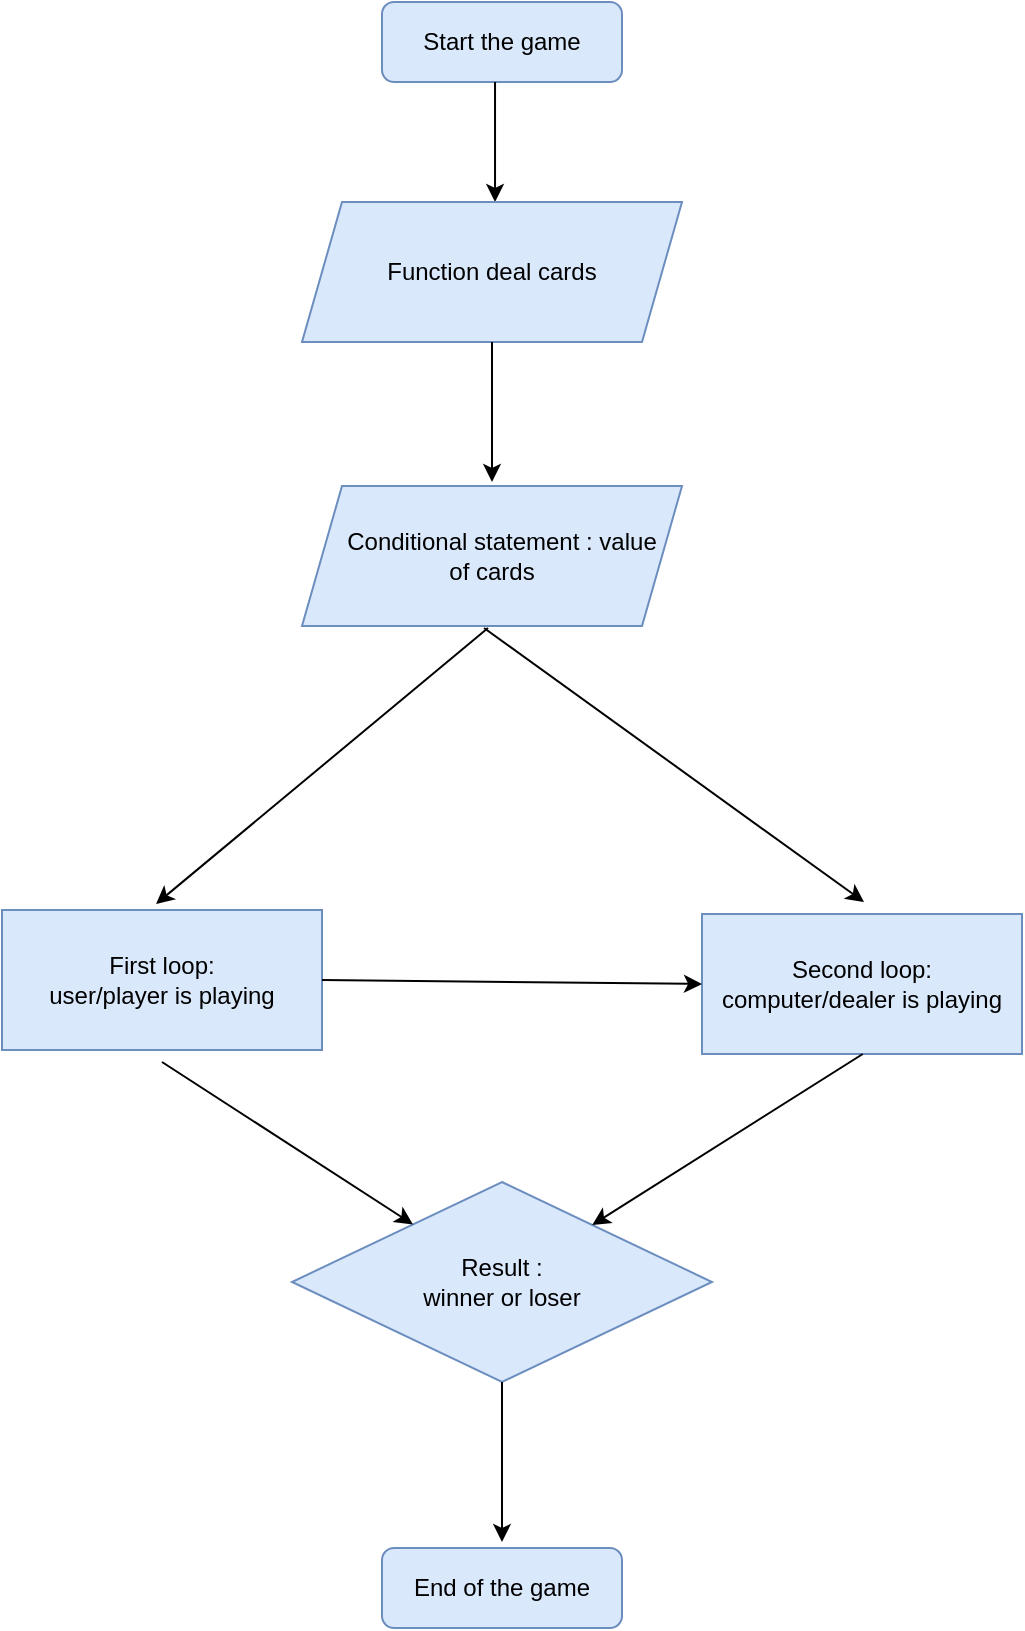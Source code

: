 <mxfile version="15.9.1"><diagram id="C5RBs43oDa-KdzZeNtuy" name="Page-1"><mxGraphModel dx="1609" dy="420" grid="1" gridSize="10" guides="1" tooltips="1" connect="1" arrows="1" fold="1" page="1" pageScale="1" pageWidth="827" pageHeight="1169" math="0" shadow="0"><root><mxCell id="WIyWlLk6GJQsqaUBKTNV-0"/><mxCell id="WIyWlLk6GJQsqaUBKTNV-1" parent="WIyWlLk6GJQsqaUBKTNV-0"/><mxCell id="WIyWlLk6GJQsqaUBKTNV-3" value="Start the game" style="rounded=1;whiteSpace=wrap;html=1;fontSize=12;glass=0;strokeWidth=1;shadow=0;fillColor=#dae8fc;strokeColor=#6c8ebf;" parent="WIyWlLk6GJQsqaUBKTNV-1" vertex="1"><mxGeometry x="180" y="80" width="120" height="40" as="geometry"/></mxCell><mxCell id="WIyWlLk6GJQsqaUBKTNV-5" value="No" style="edgeStyle=orthogonalEdgeStyle;rounded=0;html=1;jettySize=auto;orthogonalLoop=1;fontSize=11;endArrow=block;endFill=0;endSize=8;strokeWidth=1;shadow=0;labelBackgroundColor=none;" parent="WIyWlLk6GJQsqaUBKTNV-1" edge="1"><mxGeometry y="10" relative="1" as="geometry"><mxPoint as="offset"/><mxPoint x="270" y="210" as="sourcePoint"/><mxPoint x="320" y="210" as="targetPoint"/></mxGeometry></mxCell><mxCell id="i75ldBb8zcuz9x5hW8V3-11" value="" style="endArrow=classic;html=1;rounded=0;entryX=0.5;entryY=0;entryDx=0;entryDy=0;exitX=0.5;exitY=1;exitDx=0;exitDy=0;" edge="1" parent="WIyWlLk6GJQsqaUBKTNV-1"><mxGeometry width="50" height="50" relative="1" as="geometry"><mxPoint x="236.52" y="120" as="sourcePoint"/><mxPoint x="236.52" y="180" as="targetPoint"/></mxGeometry></mxCell><mxCell id="i75ldBb8zcuz9x5hW8V3-17" value="Function deal cards" style="shape=parallelogram;perimeter=parallelogramPerimeter;whiteSpace=wrap;html=1;fixedSize=1;fillColor=#dae8fc;strokeColor=#6c8ebf;" vertex="1" parent="WIyWlLk6GJQsqaUBKTNV-1"><mxGeometry x="140" y="180" width="190" height="70" as="geometry"/></mxCell><mxCell id="i75ldBb8zcuz9x5hW8V3-21" value="&lt;div&gt;First loop:&lt;/div&gt;&lt;div&gt;user/player is playing&lt;br&gt;&lt;/div&gt;" style="rounded=0;whiteSpace=wrap;html=1;fillColor=#dae8fc;strokeColor=#6c8ebf;" vertex="1" parent="WIyWlLk6GJQsqaUBKTNV-1"><mxGeometry x="-10" y="534" width="160" height="70" as="geometry"/></mxCell><mxCell id="i75ldBb8zcuz9x5hW8V3-24" value="&lt;div&gt;Second loop:&lt;/div&gt;&lt;div&gt;computer/dealer is playing&lt;br&gt;&lt;/div&gt;" style="rounded=0;whiteSpace=wrap;html=1;fillColor=#dae8fc;strokeColor=#6c8ebf;" vertex="1" parent="WIyWlLk6GJQsqaUBKTNV-1"><mxGeometry x="340" y="536" width="160" height="70" as="geometry"/></mxCell><mxCell id="i75ldBb8zcuz9x5hW8V3-25" value="" style="endArrow=classic;html=1;rounded=0;exitX=0.5;exitY=1;exitDx=0;exitDy=0;entryX=0.5;entryY=0;entryDx=0;entryDy=0;" edge="1" parent="WIyWlLk6GJQsqaUBKTNV-1"><mxGeometry width="50" height="50" relative="1" as="geometry"><mxPoint x="231" y="393" as="sourcePoint"/><mxPoint x="421" y="530" as="targetPoint"/></mxGeometry></mxCell><mxCell id="i75ldBb8zcuz9x5hW8V3-26" value="" style="endArrow=classic;html=1;rounded=0;exitX=0.5;exitY=1;exitDx=0;exitDy=0;entryX=0.5;entryY=0;entryDx=0;entryDy=0;" edge="1" parent="WIyWlLk6GJQsqaUBKTNV-1"><mxGeometry width="50" height="50" relative="1" as="geometry"><mxPoint x="233" y="393" as="sourcePoint"/><mxPoint x="67" y="531" as="targetPoint"/></mxGeometry></mxCell><mxCell id="i75ldBb8zcuz9x5hW8V3-30" value="" style="endArrow=classic;html=1;rounded=0;exitX=0.5;exitY=1;exitDx=0;exitDy=0;" edge="1" parent="WIyWlLk6GJQsqaUBKTNV-1" source="i75ldBb8zcuz9x5hW8V3-17"><mxGeometry width="50" height="50" relative="1" as="geometry"><mxPoint x="235" y="260" as="sourcePoint"/><mxPoint x="235" y="320" as="targetPoint"/><Array as="points"><mxPoint x="235" y="320"/></Array></mxGeometry></mxCell><mxCell id="i75ldBb8zcuz9x5hW8V3-31" value="&lt;div&gt;&amp;nbsp;&amp;nbsp; Conditional statement : value &lt;br&gt;&lt;/div&gt;&lt;div&gt;of cards&lt;/div&gt;" style="shape=parallelogram;perimeter=parallelogramPerimeter;whiteSpace=wrap;html=1;fixedSize=1;fillColor=#dae8fc;strokeColor=#6c8ebf;" vertex="1" parent="WIyWlLk6GJQsqaUBKTNV-1"><mxGeometry x="140" y="322" width="190" height="70" as="geometry"/></mxCell><mxCell id="i75ldBb8zcuz9x5hW8V3-32" value="&lt;div&gt;Result :&lt;/div&gt;&lt;div&gt;winner or loser&lt;br&gt;&lt;/div&gt;" style="rhombus;whiteSpace=wrap;html=1;fillColor=#dae8fc;strokeColor=#6c8ebf;" vertex="1" parent="WIyWlLk6GJQsqaUBKTNV-1"><mxGeometry x="135" y="670" width="210" height="100" as="geometry"/></mxCell><mxCell id="i75ldBb8zcuz9x5hW8V3-33" value="End of the game" style="rounded=1;whiteSpace=wrap;html=1;fontSize=12;glass=0;strokeWidth=1;shadow=0;fillColor=#dae8fc;strokeColor=#6c8ebf;" vertex="1" parent="WIyWlLk6GJQsqaUBKTNV-1"><mxGeometry x="180" y="853" width="120" height="40" as="geometry"/></mxCell><mxCell id="i75ldBb8zcuz9x5hW8V3-35" value="" style="endArrow=classic;html=1;rounded=0;exitX=1;exitY=0.5;exitDx=0;exitDy=0;entryX=0;entryY=0.5;entryDx=0;entryDy=0;" edge="1" parent="WIyWlLk6GJQsqaUBKTNV-1" source="i75ldBb8zcuz9x5hW8V3-21" target="i75ldBb8zcuz9x5hW8V3-24"><mxGeometry width="50" height="50" relative="1" as="geometry"><mxPoint x="250" y="630" as="sourcePoint"/><mxPoint x="300" y="580" as="targetPoint"/></mxGeometry></mxCell><mxCell id="i75ldBb8zcuz9x5hW8V3-36" value="" style="endArrow=classic;html=1;rounded=0;" edge="1" parent="WIyWlLk6GJQsqaUBKTNV-1" target="i75ldBb8zcuz9x5hW8V3-32"><mxGeometry width="50" height="50" relative="1" as="geometry"><mxPoint x="420.38" y="606" as="sourcePoint"/><mxPoint x="320.003" y="684.868" as="targetPoint"/></mxGeometry></mxCell><mxCell id="i75ldBb8zcuz9x5hW8V3-37" value="" style="endArrow=classic;html=1;rounded=0;" edge="1" parent="WIyWlLk6GJQsqaUBKTNV-1" target="i75ldBb8zcuz9x5hW8V3-32"><mxGeometry width="50" height="50" relative="1" as="geometry"><mxPoint x="70" y="610" as="sourcePoint"/><mxPoint x="300" y="580" as="targetPoint"/></mxGeometry></mxCell><mxCell id="i75ldBb8zcuz9x5hW8V3-38" value="" style="endArrow=classic;html=1;rounded=0;exitX=0.5;exitY=1;exitDx=0;exitDy=0;" edge="1" parent="WIyWlLk6GJQsqaUBKTNV-1" source="i75ldBb8zcuz9x5hW8V3-32"><mxGeometry width="50" height="50" relative="1" as="geometry"><mxPoint x="250" y="830" as="sourcePoint"/><mxPoint x="240" y="850" as="targetPoint"/><Array as="points"><mxPoint x="240" y="850"/></Array></mxGeometry></mxCell></root></mxGraphModel></diagram></mxfile>